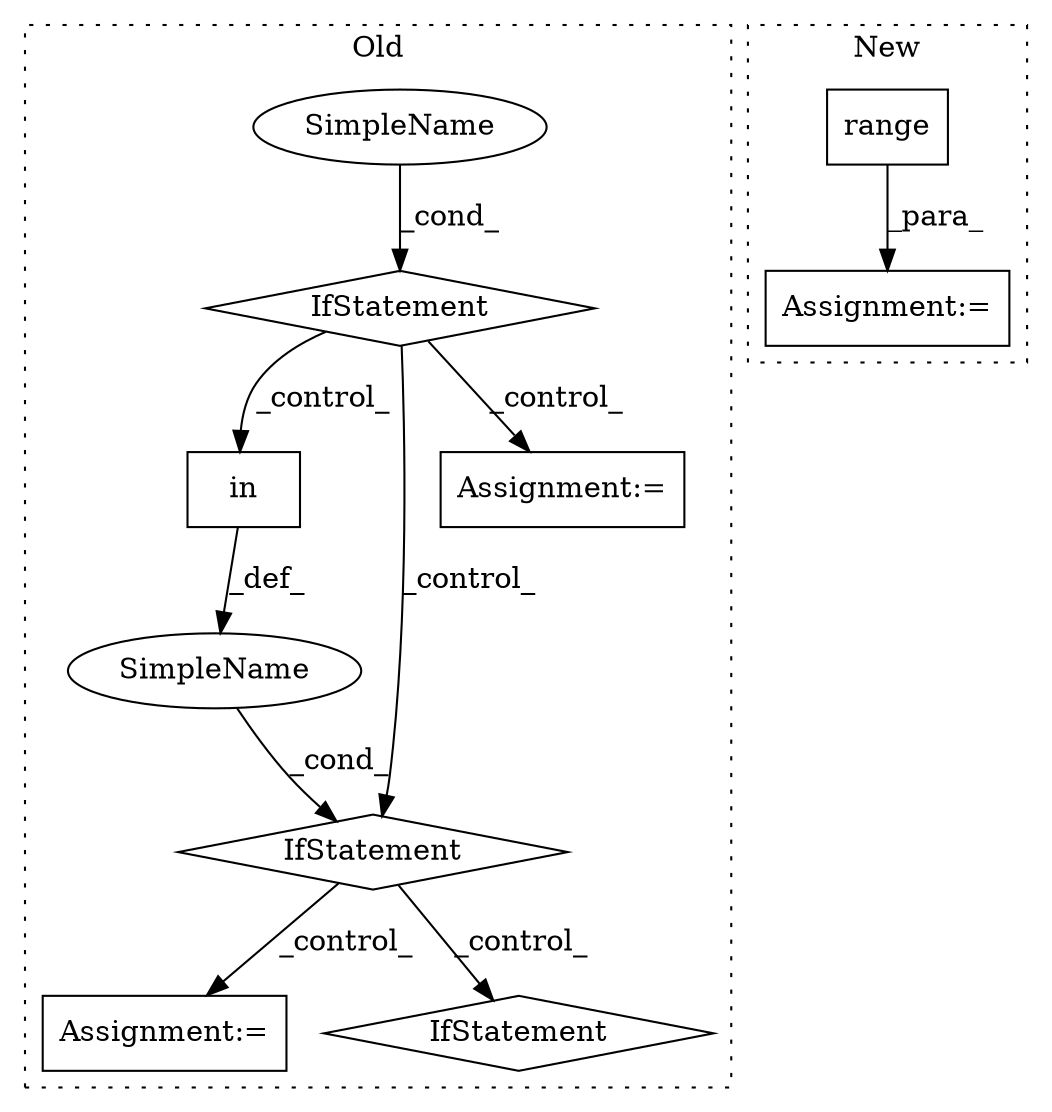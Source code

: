 digraph G {
subgraph cluster0 {
1 [label="in" a="105" s="36576" l="30" shape="box"];
4 [label="IfStatement" a="25" s="36567,36629" l="4,2" shape="diamond"];
5 [label="Assignment:=" a="7" s="36819" l="1" shape="box"];
6 [label="SimpleName" a="42" s="" l="" shape="ellipse"];
7 [label="IfStatement" a="25" s="36972,37002" l="4,2" shape="diamond"];
8 [label="SimpleName" a="42" s="" l="" shape="ellipse"];
9 [label="IfStatement" a="25" s="36456,36501" l="4,2" shape="diamond"];
10 [label="Assignment:=" a="7" s="36516" l="8" shape="box"];
label = "Old";
style="dotted";
}
subgraph cluster1 {
2 [label="range" a="32" s="36560,36580" l="6,1" shape="box"];
3 [label="Assignment:=" a="7" s="36613" l="1" shape="box"];
label = "New";
style="dotted";
}
1 -> 6 [label="_def_"];
2 -> 3 [label="_para_"];
4 -> 7 [label="_control_"];
4 -> 5 [label="_control_"];
6 -> 4 [label="_cond_"];
8 -> 9 [label="_cond_"];
9 -> 1 [label="_control_"];
9 -> 4 [label="_control_"];
9 -> 10 [label="_control_"];
}